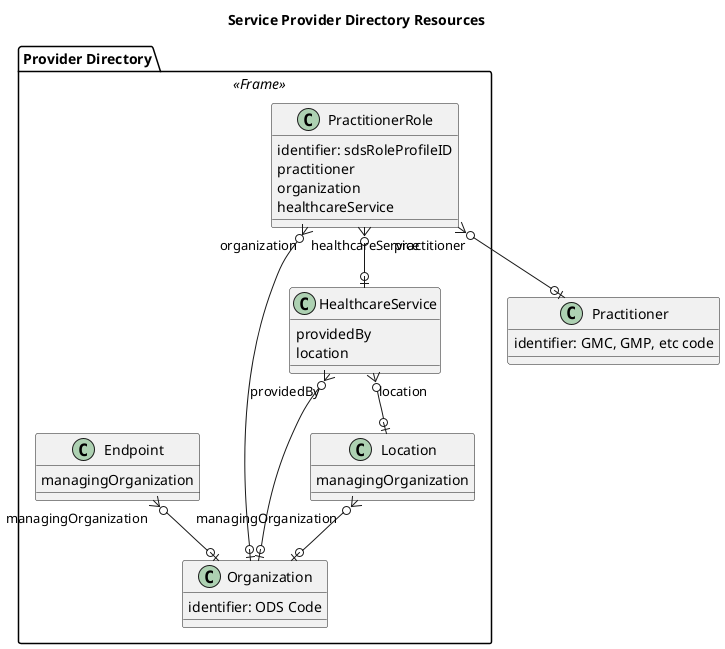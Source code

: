@startuml

title Service Provider Directory Resources


  class Practitioner {
    identifier: GMC, GMP, etc code
  }


package ProviderDirectory <<Frame>> as "Provider Directory" {
    class Organization {
      identifier: ODS Code
    }

    class HealthcareService {
      providedBy
      location
    }
    class PractitionerRole {
      identifier: sdsRoleProfileID
      practitioner
      organization
      healthcareService
    }

    class Endpoint {
      managingOrganization
    }
    class Location {
      managingOrganization
    }
}

HealthcareService "providedBy" }o--o|  Organization
HealthcareService "location" }o--o|  Location
Location "managingOrganization" }o--o|  Organization
Endpoint "managingOrganization" }o--o|  Organization
PractitionerRole "organization" }o--o|  Organization
PractitionerRole "healthcareService" }o--o|  HealthcareService
PractitionerRole "practitioner" }o--o|  Practitioner


@enduml
